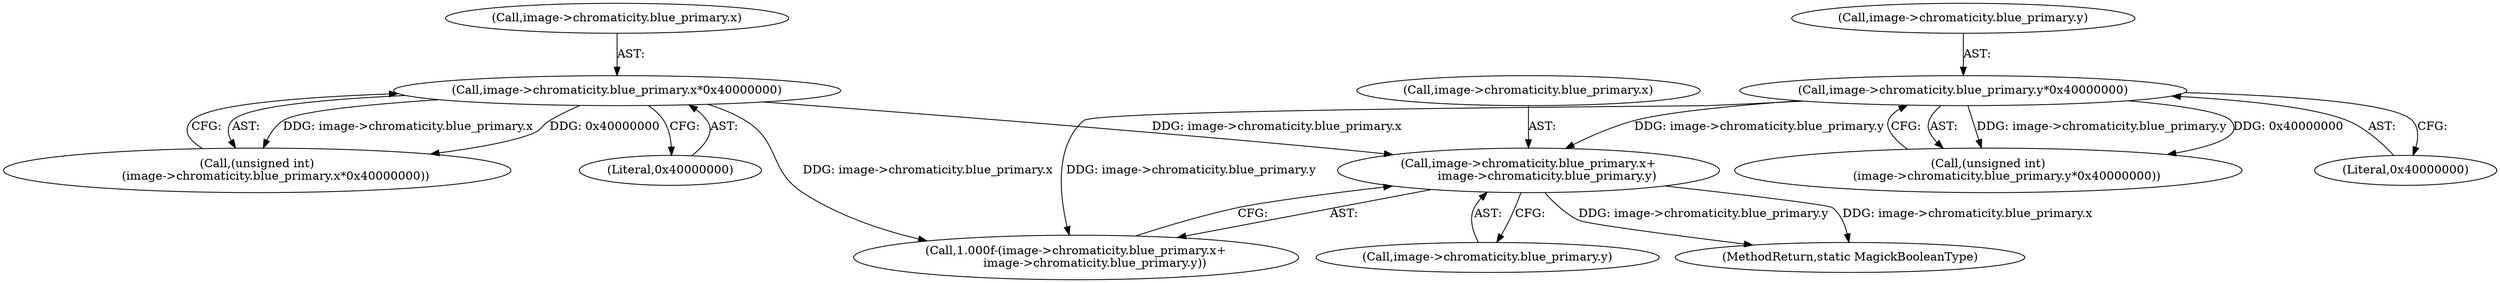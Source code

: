 digraph "0_ImageMagick_4cc6ec8a4197d4c008577127736bf7985d632323@pointer" {
"1002169" [label="(Call,image->chromaticity.blue_primary.x+\n          image->chromaticity.blue_primary.y)"];
"1002136" [label="(Call,image->chromaticity.blue_primary.x*0x40000000)"];
"1002151" [label="(Call,image->chromaticity.blue_primary.y*0x40000000)"];
"1002137" [label="(Call,image->chromaticity.blue_primary.x)"];
"1002573" [label="(MethodReturn,static MagickBooleanType)"];
"1002149" [label="(Call,(unsigned int)\n          (image->chromaticity.blue_primary.y*0x40000000))"];
"1002169" [label="(Call,image->chromaticity.blue_primary.x+\n          image->chromaticity.blue_primary.y)"];
"1002177" [label="(Call,image->chromaticity.blue_primary.y)"];
"1002167" [label="(Call,1.000f-(image->chromaticity.blue_primary.x+\n          image->chromaticity.blue_primary.y))"];
"1002134" [label="(Call,(unsigned int)\n          (image->chromaticity.blue_primary.x*0x40000000))"];
"1002144" [label="(Literal,0x40000000)"];
"1002170" [label="(Call,image->chromaticity.blue_primary.x)"];
"1002136" [label="(Call,image->chromaticity.blue_primary.x*0x40000000)"];
"1002159" [label="(Literal,0x40000000)"];
"1002152" [label="(Call,image->chromaticity.blue_primary.y)"];
"1002151" [label="(Call,image->chromaticity.blue_primary.y*0x40000000)"];
"1002169" -> "1002167"  [label="AST: "];
"1002169" -> "1002177"  [label="CFG: "];
"1002170" -> "1002169"  [label="AST: "];
"1002177" -> "1002169"  [label="AST: "];
"1002167" -> "1002169"  [label="CFG: "];
"1002169" -> "1002573"  [label="DDG: image->chromaticity.blue_primary.x"];
"1002169" -> "1002573"  [label="DDG: image->chromaticity.blue_primary.y"];
"1002136" -> "1002169"  [label="DDG: image->chromaticity.blue_primary.x"];
"1002151" -> "1002169"  [label="DDG: image->chromaticity.blue_primary.y"];
"1002136" -> "1002134"  [label="AST: "];
"1002136" -> "1002144"  [label="CFG: "];
"1002137" -> "1002136"  [label="AST: "];
"1002144" -> "1002136"  [label="AST: "];
"1002134" -> "1002136"  [label="CFG: "];
"1002136" -> "1002134"  [label="DDG: image->chromaticity.blue_primary.x"];
"1002136" -> "1002134"  [label="DDG: 0x40000000"];
"1002136" -> "1002167"  [label="DDG: image->chromaticity.blue_primary.x"];
"1002151" -> "1002149"  [label="AST: "];
"1002151" -> "1002159"  [label="CFG: "];
"1002152" -> "1002151"  [label="AST: "];
"1002159" -> "1002151"  [label="AST: "];
"1002149" -> "1002151"  [label="CFG: "];
"1002151" -> "1002149"  [label="DDG: image->chromaticity.blue_primary.y"];
"1002151" -> "1002149"  [label="DDG: 0x40000000"];
"1002151" -> "1002167"  [label="DDG: image->chromaticity.blue_primary.y"];
}
